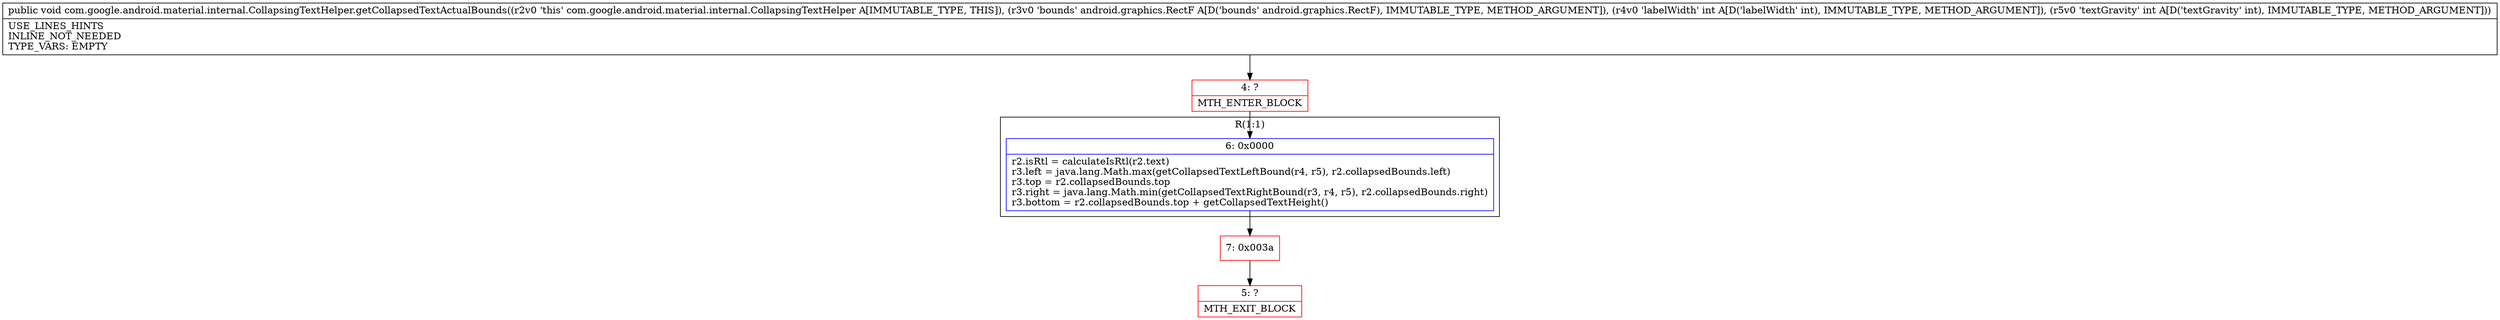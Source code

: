 digraph "CFG forcom.google.android.material.internal.CollapsingTextHelper.getCollapsedTextActualBounds(Landroid\/graphics\/RectF;II)V" {
subgraph cluster_Region_1074875227 {
label = "R(1:1)";
node [shape=record,color=blue];
Node_6 [shape=record,label="{6\:\ 0x0000|r2.isRtl = calculateIsRtl(r2.text)\lr3.left = java.lang.Math.max(getCollapsedTextLeftBound(r4, r5), r2.collapsedBounds.left)\lr3.top = r2.collapsedBounds.top\lr3.right = java.lang.Math.min(getCollapsedTextRightBound(r3, r4, r5), r2.collapsedBounds.right)\lr3.bottom = r2.collapsedBounds.top + getCollapsedTextHeight()\l}"];
}
Node_4 [shape=record,color=red,label="{4\:\ ?|MTH_ENTER_BLOCK\l}"];
Node_7 [shape=record,color=red,label="{7\:\ 0x003a}"];
Node_5 [shape=record,color=red,label="{5\:\ ?|MTH_EXIT_BLOCK\l}"];
MethodNode[shape=record,label="{public void com.google.android.material.internal.CollapsingTextHelper.getCollapsedTextActualBounds((r2v0 'this' com.google.android.material.internal.CollapsingTextHelper A[IMMUTABLE_TYPE, THIS]), (r3v0 'bounds' android.graphics.RectF A[D('bounds' android.graphics.RectF), IMMUTABLE_TYPE, METHOD_ARGUMENT]), (r4v0 'labelWidth' int A[D('labelWidth' int), IMMUTABLE_TYPE, METHOD_ARGUMENT]), (r5v0 'textGravity' int A[D('textGravity' int), IMMUTABLE_TYPE, METHOD_ARGUMENT]))  | USE_LINES_HINTS\lINLINE_NOT_NEEDED\lTYPE_VARS: EMPTY\l}"];
MethodNode -> Node_4;Node_6 -> Node_7;
Node_4 -> Node_6;
Node_7 -> Node_5;
}

